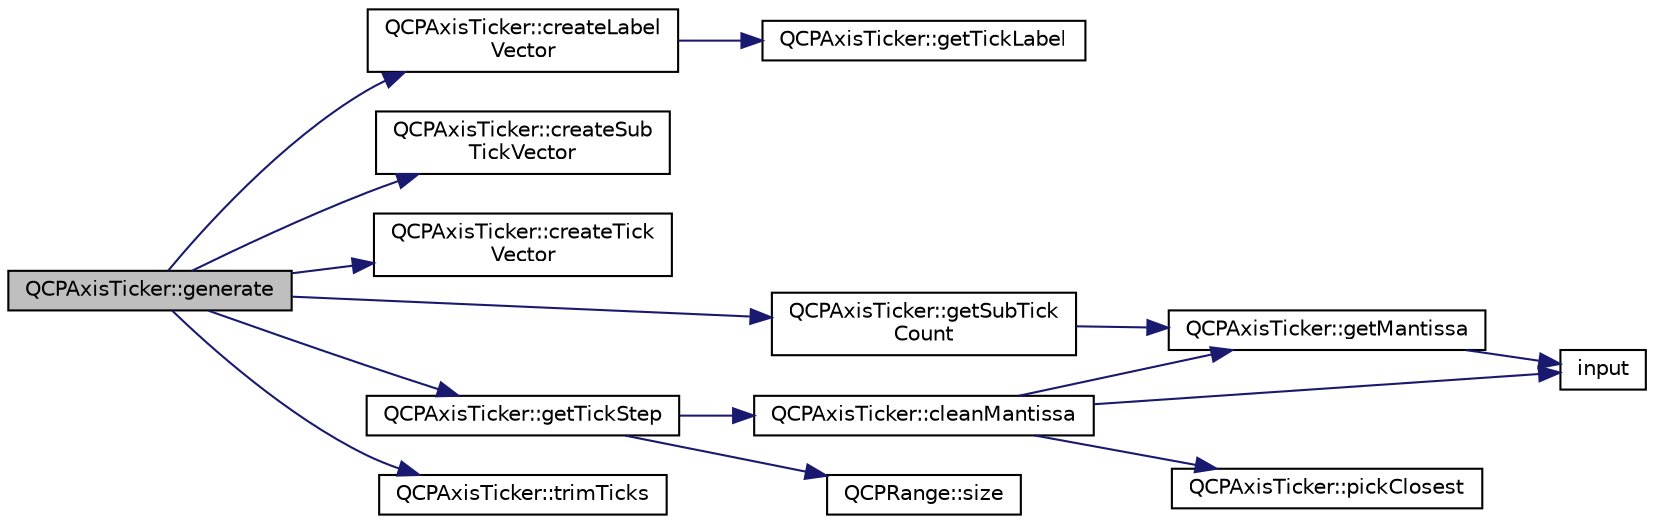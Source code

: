 digraph "QCPAxisTicker::generate"
{
 // LATEX_PDF_SIZE
  edge [fontname="Helvetica",fontsize="10",labelfontname="Helvetica",labelfontsize="10"];
  node [fontname="Helvetica",fontsize="10",shape=record];
  rankdir="LR";
  Node1 [label="QCPAxisTicker::generate",height=0.2,width=0.4,color="black", fillcolor="grey75", style="filled", fontcolor="black",tooltip=" "];
  Node1 -> Node2 [color="midnightblue",fontsize="10",style="solid",fontname="Helvetica"];
  Node2 [label="QCPAxisTicker::createLabel\lVector",height=0.2,width=0.4,color="black", fillcolor="white", style="filled",URL="$classQCPAxisTicker.html#a804050e408f37a0b9770c6654ebe6aa7",tooltip=" "];
  Node2 -> Node3 [color="midnightblue",fontsize="10",style="solid",fontname="Helvetica"];
  Node3 [label="QCPAxisTicker::getTickLabel",height=0.2,width=0.4,color="black", fillcolor="white", style="filled",URL="$classQCPAxisTicker.html#a8201eb4aa8be192bf786b126eb5ee089",tooltip=" "];
  Node1 -> Node4 [color="midnightblue",fontsize="10",style="solid",fontname="Helvetica"];
  Node4 [label="QCPAxisTicker::createSub\lTickVector",height=0.2,width=0.4,color="black", fillcolor="white", style="filled",URL="$classQCPAxisTicker.html#a9a6435723fa0bd366d1ea4c2cff7c33f",tooltip=" "];
  Node1 -> Node5 [color="midnightblue",fontsize="10",style="solid",fontname="Helvetica"];
  Node5 [label="QCPAxisTicker::createTick\lVector",height=0.2,width=0.4,color="black", fillcolor="white", style="filled",URL="$classQCPAxisTicker.html#af4645a824c7bd2ca8fc7e86ebf9055bd",tooltip=" "];
  Node1 -> Node6 [color="midnightblue",fontsize="10",style="solid",fontname="Helvetica"];
  Node6 [label="QCPAxisTicker::getSubTick\lCount",height=0.2,width=0.4,color="black", fillcolor="white", style="filled",URL="$classQCPAxisTicker.html#a4ccc403ced7a1457ce6ba293509933c8",tooltip=" "];
  Node6 -> Node7 [color="midnightblue",fontsize="10",style="solid",fontname="Helvetica"];
  Node7 [label="QCPAxisTicker::getMantissa",height=0.2,width=0.4,color="black", fillcolor="white", style="filled",URL="$classQCPAxisTicker.html#abe99aaaf6c512812869b0a19937c76ff",tooltip=" "];
  Node7 -> Node8 [color="midnightblue",fontsize="10",style="solid",fontname="Helvetica"];
  Node8 [label="input",height=0.2,width=0.4,color="black", fillcolor="white", style="filled",URL="$validateInput_8h.html#a862ee41183463d2af6056589b31a5cdc",tooltip="Make input String Spaces-free."];
  Node1 -> Node9 [color="midnightblue",fontsize="10",style="solid",fontname="Helvetica"];
  Node9 [label="QCPAxisTicker::getTickStep",height=0.2,width=0.4,color="black", fillcolor="white", style="filled",URL="$classQCPAxisTicker.html#a910d69bcec2de37e92d8d4e1ecf201e2",tooltip=" "];
  Node9 -> Node10 [color="midnightblue",fontsize="10",style="solid",fontname="Helvetica"];
  Node10 [label="QCPAxisTicker::cleanMantissa",height=0.2,width=0.4,color="black", fillcolor="white", style="filled",URL="$classQCPAxisTicker.html#ac7df6c72876b7abd67c932663a0b0f6a",tooltip=" "];
  Node10 -> Node7 [color="midnightblue",fontsize="10",style="solid",fontname="Helvetica"];
  Node10 -> Node8 [color="midnightblue",fontsize="10",style="solid",fontname="Helvetica"];
  Node10 -> Node11 [color="midnightblue",fontsize="10",style="solid",fontname="Helvetica"];
  Node11 [label="QCPAxisTicker::pickClosest",height=0.2,width=0.4,color="black", fillcolor="white", style="filled",URL="$classQCPAxisTicker.html#a4ea0a7c4ca1c610f92b9bd5944ab4260",tooltip=" "];
  Node9 -> Node12 [color="midnightblue",fontsize="10",style="solid",fontname="Helvetica"];
  Node12 [label="QCPRange::size",height=0.2,width=0.4,color="black", fillcolor="white", style="filled",URL="$classQCPRange.html#a62326e7cc4316b96df6a60813230e63f",tooltip=" "];
  Node1 -> Node13 [color="midnightblue",fontsize="10",style="solid",fontname="Helvetica"];
  Node13 [label="QCPAxisTicker::trimTicks",height=0.2,width=0.4,color="black", fillcolor="white", style="filled",URL="$classQCPAxisTicker.html#ab28cc1ab549489be7975f5ce7e717916",tooltip=" "];
}
